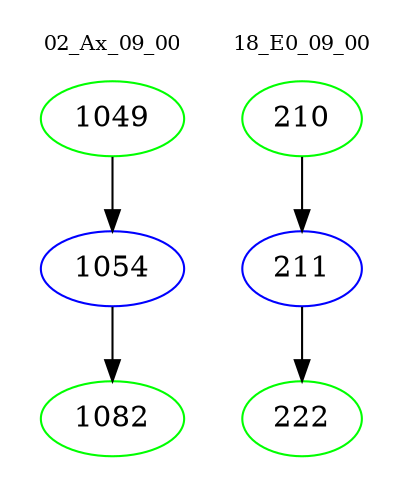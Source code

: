 digraph{
subgraph cluster_0 {
color = white
label = "02_Ax_09_00";
fontsize=10;
T0_1049 [label="1049", color="green"]
T0_1049 -> T0_1054 [color="black"]
T0_1054 [label="1054", color="blue"]
T0_1054 -> T0_1082 [color="black"]
T0_1082 [label="1082", color="green"]
}
subgraph cluster_1 {
color = white
label = "18_E0_09_00";
fontsize=10;
T1_210 [label="210", color="green"]
T1_210 -> T1_211 [color="black"]
T1_211 [label="211", color="blue"]
T1_211 -> T1_222 [color="black"]
T1_222 [label="222", color="green"]
}
}

